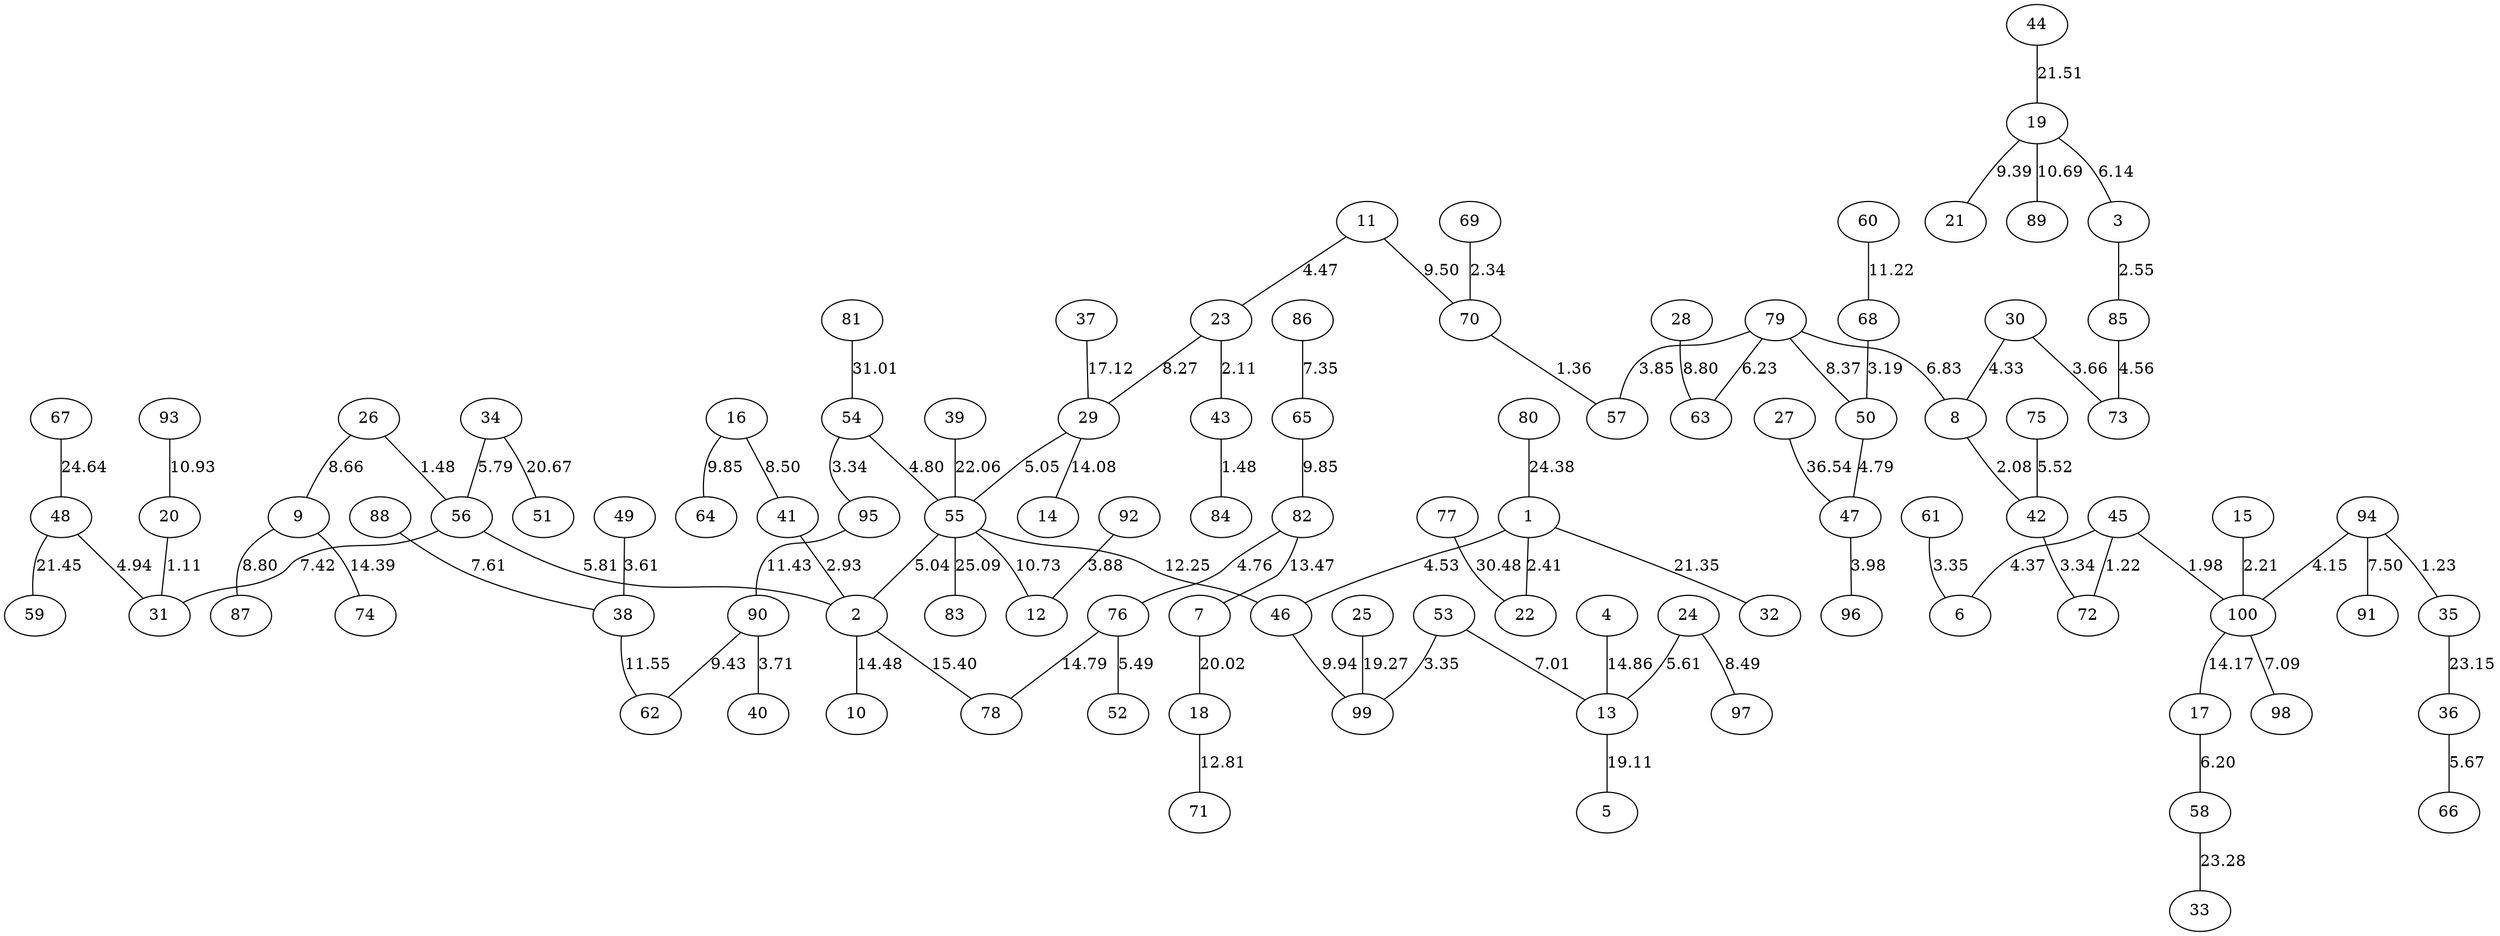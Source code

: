 graph {
20--31[label=1.11]
45--72[label=1.22]
94--35[label=1.23]
70--57[label=1.36]
26--56[label=1.48]
43--84[label=1.48]
45--100[label=1.98]
8--42[label=2.08]
23--43[label=2.11]
15--100[label=2.21]
69--70[label=2.34]
1--22[label=2.41]
3--85[label=2.55]
41--2[label=2.93]
68--50[label=3.19]
42--72[label=3.34]
54--95[label=3.34]
53--99[label=3.35]
61--6[label=3.35]
49--38[label=3.61]
30--73[label=3.66]
90--40[label=3.71]
79--57[label=3.85]
92--12[label=3.88]
47--96[label=3.98]
94--100[label=4.15]
30--8[label=4.33]
45--6[label=4.37]
11--23[label=4.47]
1--46[label=4.53]
85--73[label=4.56]
82--76[label=4.76]
50--47[label=4.79]
54--55[label=4.80]
48--31[label=4.94]
55--2[label=5.04]
29--55[label=5.05]
76--52[label=5.49]
75--42[label=5.52]
24--13[label=5.61]
36--66[label=5.67]
34--56[label=5.79]
56--2[label=5.81]
19--3[label=6.14]
17--58[label=6.20]
79--63[label=6.23]
79--8[label=6.83]
53--13[label=7.01]
100--98[label=7.09]
86--65[label=7.35]
56--31[label=7.42]
94--91[label=7.50]
88--38[label=7.61]
23--29[label=8.27]
79--50[label=8.37]
24--97[label=8.49]
16--41[label=8.50]
26--9[label=8.66]
28--63[label=8.80]
9--87[label=8.80]
19--21[label=9.39]
90--62[label=9.43]
11--70[label=9.50]
65--82[label=9.85]
16--64[label=9.85]
46--99[label=9.94]
19--89[label=10.69]
55--12[label=10.73]
93--20[label=10.93]
60--68[label=11.22]
95--90[label=11.43]
38--62[label=11.55]
55--46[label=12.25]
18--71[label=12.81]
82--7[label=13.47]
29--14[label=14.08]
100--17[label=14.17]
9--74[label=14.39]
2--10[label=14.48]
76--78[label=14.79]
4--13[label=14.86]
2--78[label=15.40]
37--29[label=17.12]
13--5[label=19.11]
25--99[label=19.27]
7--18[label=20.02]
34--51[label=20.67]
1--32[label=21.35]
48--59[label=21.45]
44--19[label=21.51]
39--55[label=22.06]
35--36[label=23.15]
58--33[label=23.28]
80--1[label=24.38]
67--48[label=24.64]
55--83[label=25.09]
77--22[label=30.48]
81--54[label=31.01]
27--47[label=36.54]
}
